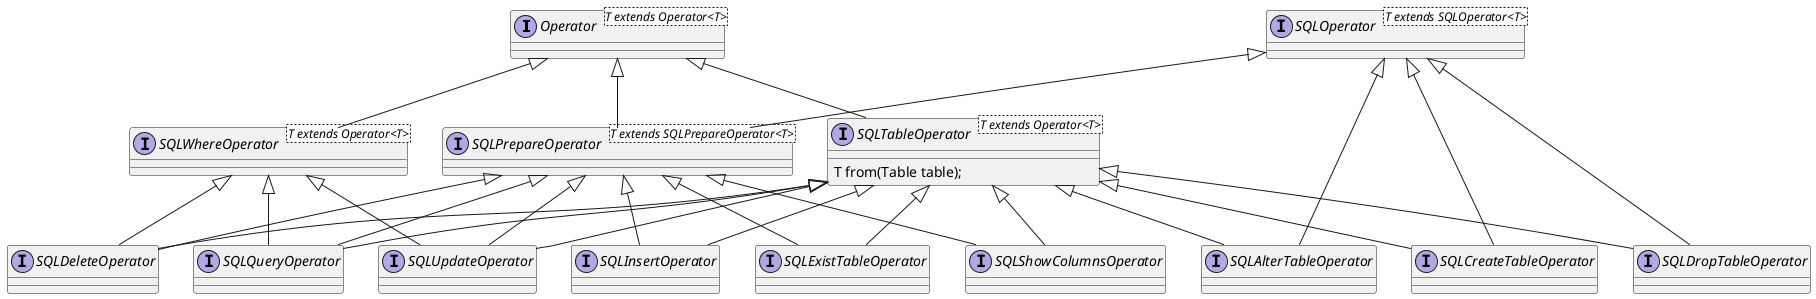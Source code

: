 @startuml
'https://plantuml.com/class-diagram

interface Operator
interface SQLOperator
interface SQLTableOperator
interface SQLWhereOperator
interface SQLPrepareOperator

interface SQLDeleteOperator
interface SQLInsertOperator
interface SQLQueryOperator
interface SQLUpdateOperator
interface SQLAlterTableOperator
interface SQLCreateTableOperator
interface SQLDropTableOperator
interface SQLExistTableOperator
interface SQLShowColumnsOperator


interface Operator<T extends Operator<T>> {
}

interface SQLOperator<T extends SQLOperator<T>> {
}

interface SQLPrepareOperator extends SQLOperator {
}

interface SQLTableOperator<T extends Operator<T>> extends Operator {
    T from(Table table);
}

interface SQLWhereOperator<T extends Operator<T>> extends Operator {
}

interface SQLPrepareOperator<T extends SQLPrepareOperator<T>> extends Operator {
}

interface SQLDeleteOperator extends SQLPrepareOperator, SQLTableOperator, SQLWhereOperator {
}

interface SQLInsertOperator extends SQLPrepareOperator, SQLTableOperator {
}

interface SQLQueryOperator extends SQLPrepareOperator, SQLTableOperator, SQLWhereOperator  {
}

interface SQLUpdateOperator extends SQLPrepareOperator, SQLTableOperator, SQLWhereOperator {
}

interface SQLAlterTableOperator extends SQLOperator, SQLTableOperator {
}

interface SQLCreateTableOperator extends SQLOperator, SQLTableOperator {
}

interface SQLDropTableOperator extends SQLOperator, SQLTableOperator {
}

interface SQLExistTableOperator extends SQLPrepareOperator, SQLTableOperator {
}

interface SQLShowColumnsOperator extends SQLPrepareOperator, SQLTableOperator {
}

@enduml